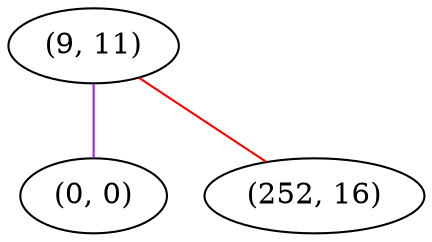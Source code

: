 graph "" {
"(9, 11)";
"(0, 0)";
"(252, 16)";
"(9, 11)" -- "(0, 0)"  [color=purple, key=0, weight=4];
"(9, 11)" -- "(252, 16)"  [color=red, key=0, weight=1];
}
